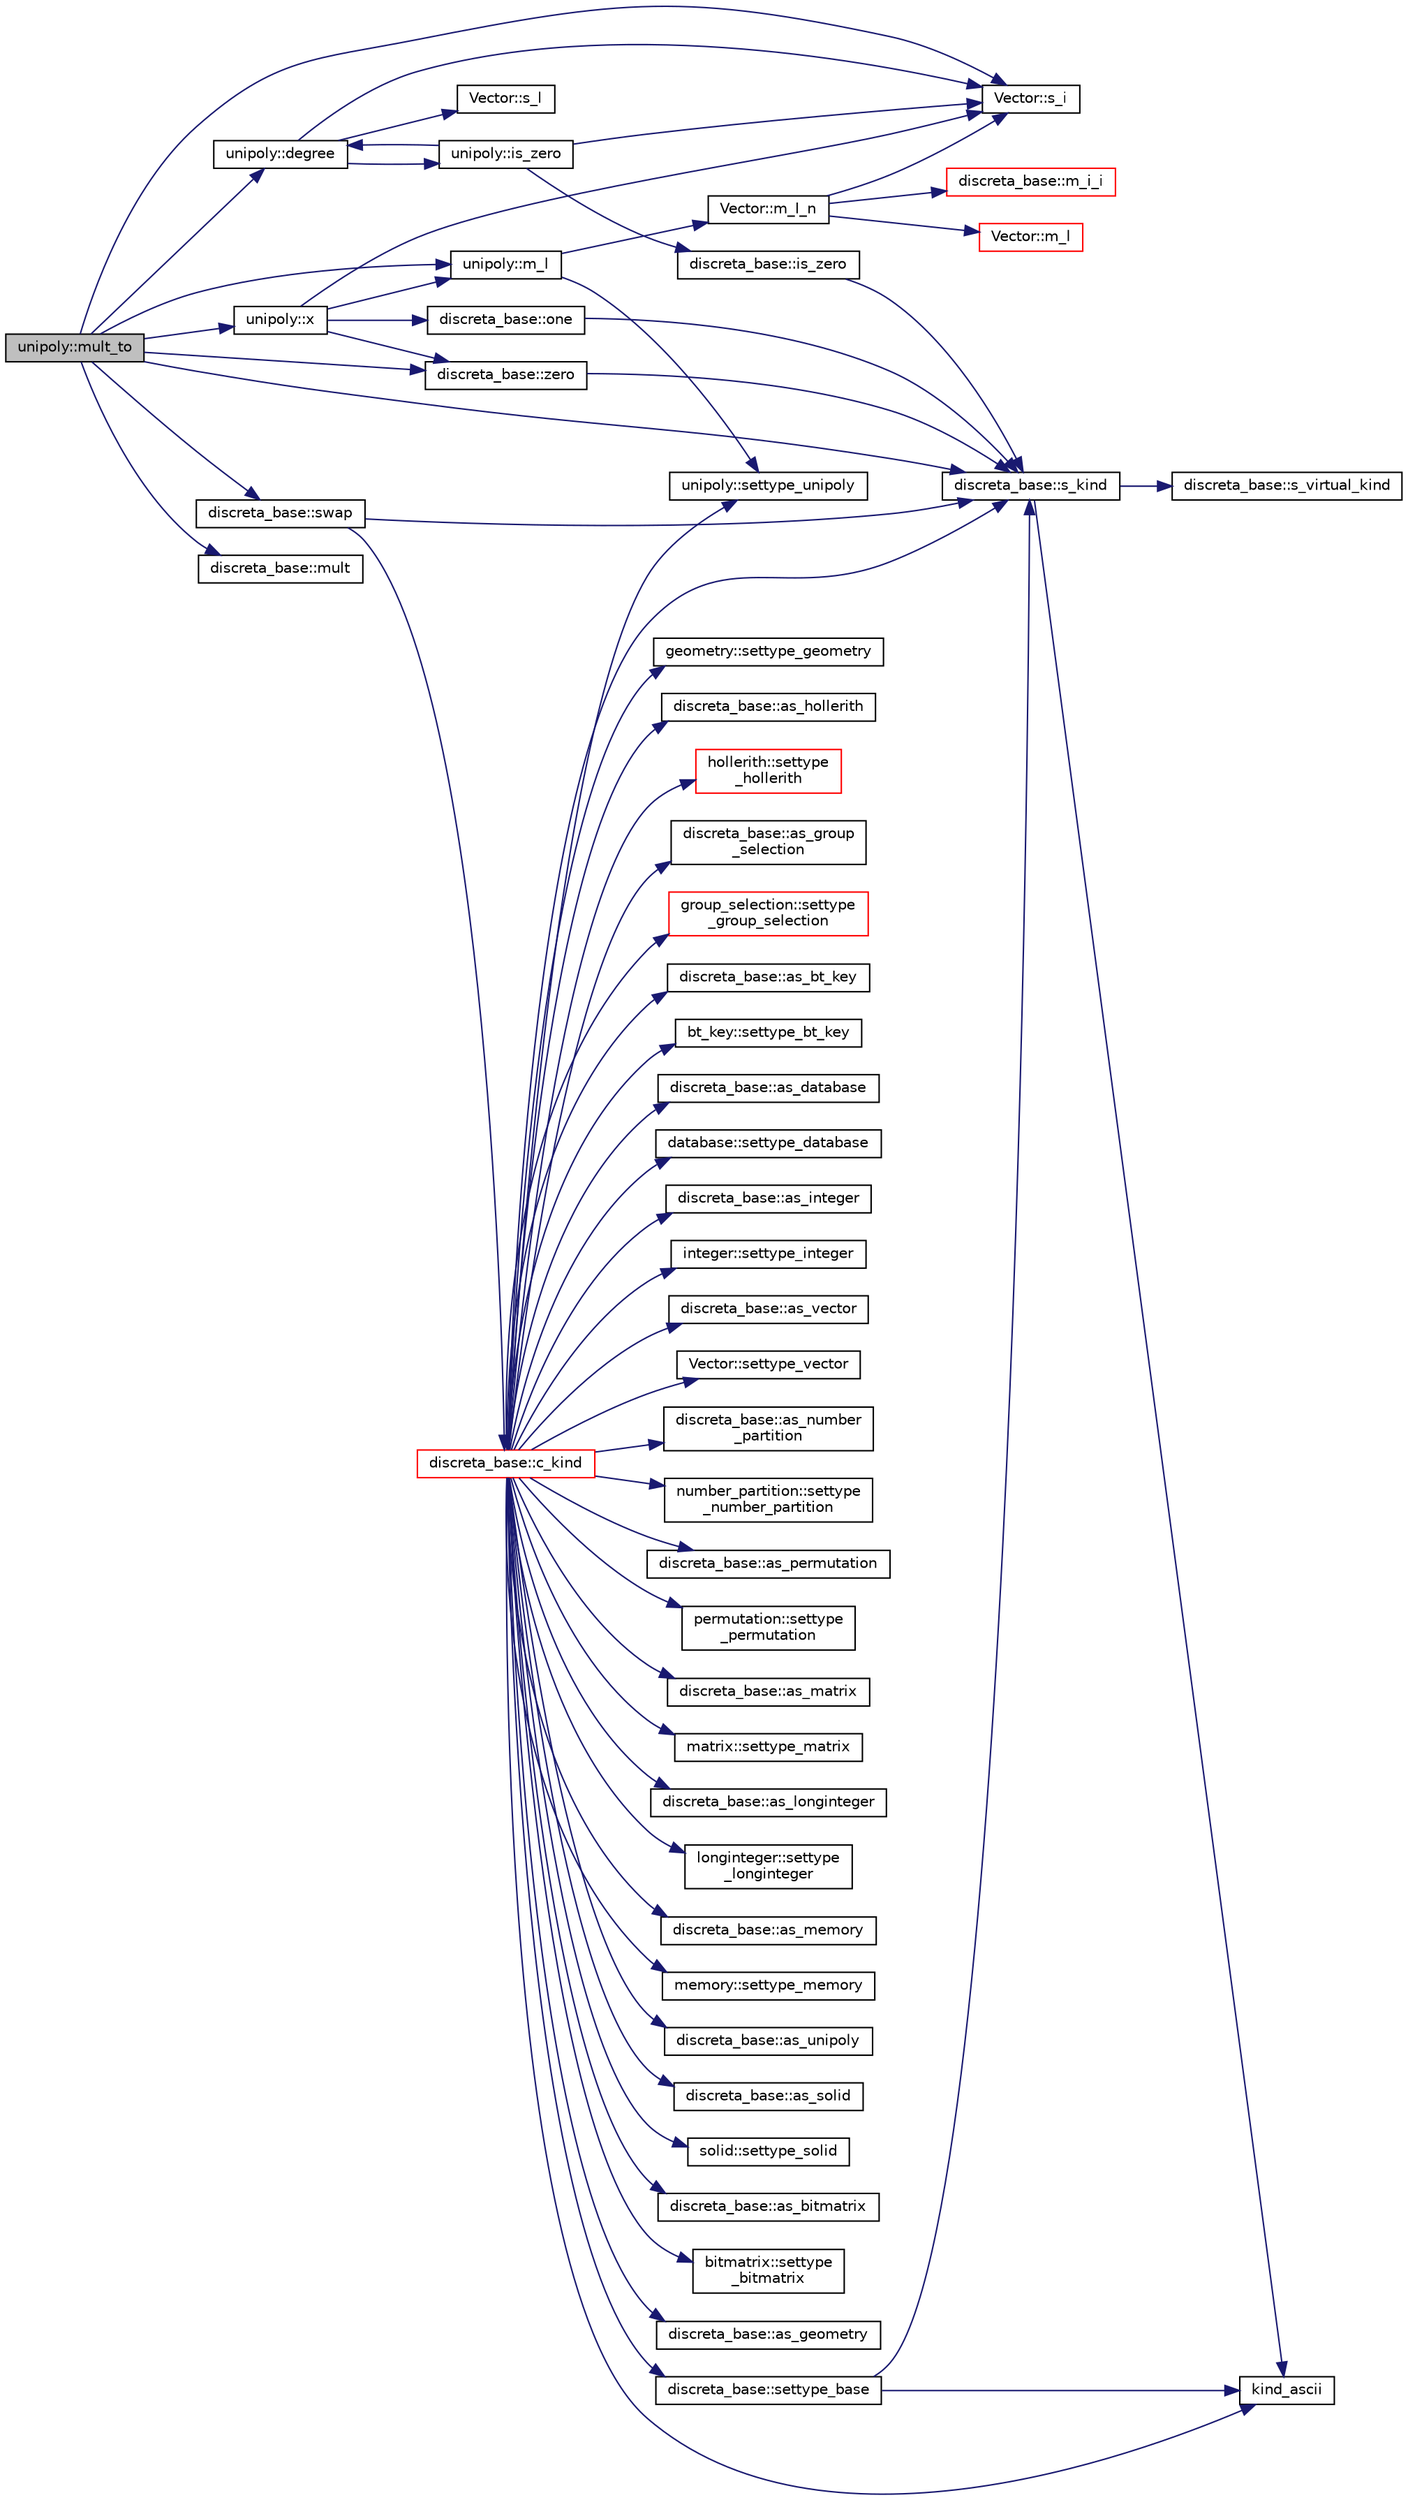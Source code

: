 digraph "unipoly::mult_to"
{
  edge [fontname="Helvetica",fontsize="10",labelfontname="Helvetica",labelfontsize="10"];
  node [fontname="Helvetica",fontsize="10",shape=record];
  rankdir="LR";
  Node1284 [label="unipoly::mult_to",height=0.2,width=0.4,color="black", fillcolor="grey75", style="filled", fontcolor="black"];
  Node1284 -> Node1285 [color="midnightblue",fontsize="10",style="solid",fontname="Helvetica"];
  Node1285 [label="unipoly::x",height=0.2,width=0.4,color="black", fillcolor="white", style="filled",URL="$d1/d89/classunipoly.html#a193127c4c6cf419d995882bb5b762294"];
  Node1285 -> Node1286 [color="midnightblue",fontsize="10",style="solid",fontname="Helvetica"];
  Node1286 [label="unipoly::m_l",height=0.2,width=0.4,color="black", fillcolor="white", style="filled",URL="$d1/d89/classunipoly.html#a776ccf5b98954c5212b684944ab5d725"];
  Node1286 -> Node1287 [color="midnightblue",fontsize="10",style="solid",fontname="Helvetica"];
  Node1287 [label="Vector::m_l_n",height=0.2,width=0.4,color="black", fillcolor="white", style="filled",URL="$d5/db2/class_vector.html#a5c7c126e6266ecdc832c5ce5bc1cca2f"];
  Node1287 -> Node1288 [color="midnightblue",fontsize="10",style="solid",fontname="Helvetica"];
  Node1288 [label="Vector::m_l",height=0.2,width=0.4,color="red", fillcolor="white", style="filled",URL="$d5/db2/class_vector.html#a00f5520c2a6b4f5282a1a8bcf8ea74eb"];
  Node1287 -> Node1338 [color="midnightblue",fontsize="10",style="solid",fontname="Helvetica"];
  Node1338 [label="Vector::s_i",height=0.2,width=0.4,color="black", fillcolor="white", style="filled",URL="$d5/db2/class_vector.html#a1c4fe1752523df8119f70dd550244871"];
  Node1287 -> Node1339 [color="midnightblue",fontsize="10",style="solid",fontname="Helvetica"];
  Node1339 [label="discreta_base::m_i_i",height=0.2,width=0.4,color="red", fillcolor="white", style="filled",URL="$d7/d71/classdiscreta__base.html#aa231464a9d4bc233f66608021c9ad997"];
  Node1286 -> Node1350 [color="midnightblue",fontsize="10",style="solid",fontname="Helvetica"];
  Node1350 [label="unipoly::settype_unipoly",height=0.2,width=0.4,color="black", fillcolor="white", style="filled",URL="$d1/d89/classunipoly.html#a8db854fcc85c5e1150b1f1b1c005c95b"];
  Node1285 -> Node1338 [color="midnightblue",fontsize="10",style="solid",fontname="Helvetica"];
  Node1285 -> Node1364 [color="midnightblue",fontsize="10",style="solid",fontname="Helvetica"];
  Node1364 [label="discreta_base::zero",height=0.2,width=0.4,color="black", fillcolor="white", style="filled",URL="$d7/d71/classdiscreta__base.html#a424aa44bbb6ca48d30ad1087dbd6f210"];
  Node1364 -> Node1292 [color="midnightblue",fontsize="10",style="solid",fontname="Helvetica"];
  Node1292 [label="discreta_base::s_kind",height=0.2,width=0.4,color="black", fillcolor="white", style="filled",URL="$d7/d71/classdiscreta__base.html#a8a830025c74adbbc3362418a7c2ba157"];
  Node1292 -> Node1293 [color="midnightblue",fontsize="10",style="solid",fontname="Helvetica"];
  Node1293 [label="discreta_base::s_virtual_kind",height=0.2,width=0.4,color="black", fillcolor="white", style="filled",URL="$d7/d71/classdiscreta__base.html#a52778a6d6943a468be083d0785d418fb"];
  Node1292 -> Node1294 [color="midnightblue",fontsize="10",style="solid",fontname="Helvetica"];
  Node1294 [label="kind_ascii",height=0.2,width=0.4,color="black", fillcolor="white", style="filled",URL="$d9/d60/discreta_8h.html#ad0ce825a9f29bc6cec27e1b64cfe27bf"];
  Node1285 -> Node1365 [color="midnightblue",fontsize="10",style="solid",fontname="Helvetica"];
  Node1365 [label="discreta_base::one",height=0.2,width=0.4,color="black", fillcolor="white", style="filled",URL="$d7/d71/classdiscreta__base.html#a6f5d6422a0040950415db30e39dafd19"];
  Node1365 -> Node1292 [color="midnightblue",fontsize="10",style="solid",fontname="Helvetica"];
  Node1284 -> Node1292 [color="midnightblue",fontsize="10",style="solid",fontname="Helvetica"];
  Node1284 -> Node1366 [color="midnightblue",fontsize="10",style="solid",fontname="Helvetica"];
  Node1366 [label="unipoly::degree",height=0.2,width=0.4,color="black", fillcolor="white", style="filled",URL="$d1/d89/classunipoly.html#ab2b9692ea17ce32c0c8f2cc246517e37"];
  Node1366 -> Node1367 [color="midnightblue",fontsize="10",style="solid",fontname="Helvetica"];
  Node1367 [label="Vector::s_l",height=0.2,width=0.4,color="black", fillcolor="white", style="filled",URL="$d5/db2/class_vector.html#ad2dc082288f858d22a528832289e0704"];
  Node1366 -> Node1338 [color="midnightblue",fontsize="10",style="solid",fontname="Helvetica"];
  Node1366 -> Node1368 [color="midnightblue",fontsize="10",style="solid",fontname="Helvetica"];
  Node1368 [label="unipoly::is_zero",height=0.2,width=0.4,color="black", fillcolor="white", style="filled",URL="$d1/d89/classunipoly.html#a7bff4146466929655bf2bcfd42c682cf"];
  Node1368 -> Node1366 [color="midnightblue",fontsize="10",style="solid",fontname="Helvetica"];
  Node1368 -> Node1338 [color="midnightblue",fontsize="10",style="solid",fontname="Helvetica"];
  Node1368 -> Node1369 [color="midnightblue",fontsize="10",style="solid",fontname="Helvetica"];
  Node1369 [label="discreta_base::is_zero",height=0.2,width=0.4,color="black", fillcolor="white", style="filled",URL="$d7/d71/classdiscreta__base.html#ac75f6bdc1ba1b406e26cf921adfd9864"];
  Node1369 -> Node1292 [color="midnightblue",fontsize="10",style="solid",fontname="Helvetica"];
  Node1284 -> Node1286 [color="midnightblue",fontsize="10",style="solid",fontname="Helvetica"];
  Node1284 -> Node1338 [color="midnightblue",fontsize="10",style="solid",fontname="Helvetica"];
  Node1284 -> Node1364 [color="midnightblue",fontsize="10",style="solid",fontname="Helvetica"];
  Node1284 -> Node1370 [color="midnightblue",fontsize="10",style="solid",fontname="Helvetica"];
  Node1370 [label="discreta_base::mult",height=0.2,width=0.4,color="black", fillcolor="white", style="filled",URL="$d7/d71/classdiscreta__base.html#a96f759b28f7c30bdfd95ac10f5972bd0"];
  Node1284 -> Node1371 [color="midnightblue",fontsize="10",style="solid",fontname="Helvetica"];
  Node1371 [label="discreta_base::swap",height=0.2,width=0.4,color="black", fillcolor="white", style="filled",URL="$d7/d71/classdiscreta__base.html#a2e8acbb9d3476675dac5b6a583b0293e"];
  Node1371 -> Node1292 [color="midnightblue",fontsize="10",style="solid",fontname="Helvetica"];
  Node1371 -> Node1341 [color="midnightblue",fontsize="10",style="solid",fontname="Helvetica"];
  Node1341 [label="discreta_base::c_kind",height=0.2,width=0.4,color="red", fillcolor="white", style="filled",URL="$d7/d71/classdiscreta__base.html#adc2ff61589c2d083688e7a43f333cb62"];
  Node1341 -> Node1342 [color="midnightblue",fontsize="10",style="solid",fontname="Helvetica"];
  Node1342 [label="discreta_base::settype_base",height=0.2,width=0.4,color="black", fillcolor="white", style="filled",URL="$d7/d71/classdiscreta__base.html#a4f42899a89447d1c3993ea07c38f8ad4"];
  Node1342 -> Node1292 [color="midnightblue",fontsize="10",style="solid",fontname="Helvetica"];
  Node1342 -> Node1294 [color="midnightblue",fontsize="10",style="solid",fontname="Helvetica"];
  Node1341 -> Node1298 [color="midnightblue",fontsize="10",style="solid",fontname="Helvetica"];
  Node1298 [label="discreta_base::as_integer",height=0.2,width=0.4,color="black", fillcolor="white", style="filled",URL="$d7/d71/classdiscreta__base.html#a00d7691eaf874fd283d942692fe8dd26"];
  Node1341 -> Node1343 [color="midnightblue",fontsize="10",style="solid",fontname="Helvetica"];
  Node1343 [label="integer::settype_integer",height=0.2,width=0.4,color="black", fillcolor="white", style="filled",URL="$d0/de5/classinteger.html#a6265c65ef311229acd513d748faba796"];
  Node1341 -> Node1300 [color="midnightblue",fontsize="10",style="solid",fontname="Helvetica"];
  Node1300 [label="discreta_base::as_vector",height=0.2,width=0.4,color="black", fillcolor="white", style="filled",URL="$d7/d71/classdiscreta__base.html#a7bdd6cae39c380b128ee9e17e42cf020"];
  Node1341 -> Node1344 [color="midnightblue",fontsize="10",style="solid",fontname="Helvetica"];
  Node1344 [label="Vector::settype_vector",height=0.2,width=0.4,color="black", fillcolor="white", style="filled",URL="$d5/db2/class_vector.html#a34e0d00b18c051f23904a8429fa6c8b4"];
  Node1341 -> Node1303 [color="midnightblue",fontsize="10",style="solid",fontname="Helvetica"];
  Node1303 [label="discreta_base::as_number\l_partition",height=0.2,width=0.4,color="black", fillcolor="white", style="filled",URL="$d7/d71/classdiscreta__base.html#a307aa09de0e925d46697707968ffab00"];
  Node1341 -> Node1345 [color="midnightblue",fontsize="10",style="solid",fontname="Helvetica"];
  Node1345 [label="number_partition::settype\l_number_partition",height=0.2,width=0.4,color="black", fillcolor="white", style="filled",URL="$df/d50/classnumber__partition.html#a3aaec1b557758f643ffc8555bbc358be"];
  Node1341 -> Node1305 [color="midnightblue",fontsize="10",style="solid",fontname="Helvetica"];
  Node1305 [label="discreta_base::as_permutation",height=0.2,width=0.4,color="black", fillcolor="white", style="filled",URL="$d7/d71/classdiscreta__base.html#aa4e72f36a82984239b12ae831e131098"];
  Node1341 -> Node1346 [color="midnightblue",fontsize="10",style="solid",fontname="Helvetica"];
  Node1346 [label="permutation::settype\l_permutation",height=0.2,width=0.4,color="black", fillcolor="white", style="filled",URL="$d0/d08/classpermutation.html#af1eea29f86195cede9562e444664c28c"];
  Node1341 -> Node1307 [color="midnightblue",fontsize="10",style="solid",fontname="Helvetica"];
  Node1307 [label="discreta_base::as_matrix",height=0.2,width=0.4,color="black", fillcolor="white", style="filled",URL="$d7/d71/classdiscreta__base.html#ae4d7f56d917a4707b838fbffde6467ff"];
  Node1341 -> Node1347 [color="midnightblue",fontsize="10",style="solid",fontname="Helvetica"];
  Node1347 [label="matrix::settype_matrix",height=0.2,width=0.4,color="black", fillcolor="white", style="filled",URL="$d1/d8d/classmatrix.html#a1780283a64a789e4084d792683d276bb"];
  Node1341 -> Node1310 [color="midnightblue",fontsize="10",style="solid",fontname="Helvetica"];
  Node1310 [label="discreta_base::as_longinteger",height=0.2,width=0.4,color="black", fillcolor="white", style="filled",URL="$d7/d71/classdiscreta__base.html#a20a094639eb711b10c8694c51937f7cd"];
  Node1341 -> Node1348 [color="midnightblue",fontsize="10",style="solid",fontname="Helvetica"];
  Node1348 [label="longinteger::settype\l_longinteger",height=0.2,width=0.4,color="black", fillcolor="white", style="filled",URL="$d3/d71/classlonginteger.html#ae5f811ece8df31b9ff114368a18e1dc5"];
  Node1341 -> Node1313 [color="midnightblue",fontsize="10",style="solid",fontname="Helvetica"];
  Node1313 [label="discreta_base::as_memory",height=0.2,width=0.4,color="black", fillcolor="white", style="filled",URL="$d7/d71/classdiscreta__base.html#ad94b2d7dce0cd4fa22db57f6e79c4bd2"];
  Node1341 -> Node1349 [color="midnightblue",fontsize="10",style="solid",fontname="Helvetica"];
  Node1349 [label="memory::settype_memory",height=0.2,width=0.4,color="black", fillcolor="white", style="filled",URL="$d8/d99/classmemory.html#a33aae277f9b8fe36b02e9d5da895451b"];
  Node1341 -> Node1315 [color="midnightblue",fontsize="10",style="solid",fontname="Helvetica"];
  Node1315 [label="discreta_base::as_unipoly",height=0.2,width=0.4,color="black", fillcolor="white", style="filled",URL="$d7/d71/classdiscreta__base.html#ad50d8027f039fe5c2478cddb243adc9d"];
  Node1341 -> Node1350 [color="midnightblue",fontsize="10",style="solid",fontname="Helvetica"];
  Node1341 -> Node1317 [color="midnightblue",fontsize="10",style="solid",fontname="Helvetica"];
  Node1317 [label="discreta_base::as_solid",height=0.2,width=0.4,color="black", fillcolor="white", style="filled",URL="$d7/d71/classdiscreta__base.html#a1fc5f2b85ec97ab0a69dd64903c970a5"];
  Node1341 -> Node1351 [color="midnightblue",fontsize="10",style="solid",fontname="Helvetica"];
  Node1351 [label="solid::settype_solid",height=0.2,width=0.4,color="black", fillcolor="white", style="filled",URL="$d8/def/classsolid.html#a775bd4821f75a8aee4ea3d4335ff90e0"];
  Node1341 -> Node1319 [color="midnightblue",fontsize="10",style="solid",fontname="Helvetica"];
  Node1319 [label="discreta_base::as_bitmatrix",height=0.2,width=0.4,color="black", fillcolor="white", style="filled",URL="$d7/d71/classdiscreta__base.html#a071ad54ea8ef6c9d1d15f532e5a76df6"];
  Node1341 -> Node1352 [color="midnightblue",fontsize="10",style="solid",fontname="Helvetica"];
  Node1352 [label="bitmatrix::settype\l_bitmatrix",height=0.2,width=0.4,color="black", fillcolor="white", style="filled",URL="$de/dc8/classbitmatrix.html#acb571d947f9526665ebbdc0ce3e2a973"];
  Node1341 -> Node1321 [color="midnightblue",fontsize="10",style="solid",fontname="Helvetica"];
  Node1321 [label="discreta_base::as_geometry",height=0.2,width=0.4,color="black", fillcolor="white", style="filled",URL="$d7/d71/classdiscreta__base.html#a38fc7b4cdd830703e9d87354b79bc5c8"];
  Node1341 -> Node1353 [color="midnightblue",fontsize="10",style="solid",fontname="Helvetica"];
  Node1353 [label="geometry::settype_geometry",height=0.2,width=0.4,color="black", fillcolor="white", style="filled",URL="$da/d44/classgeometry.html#ab4a336baba6a3f56f5ffa053a5be5ba7"];
  Node1341 -> Node1323 [color="midnightblue",fontsize="10",style="solid",fontname="Helvetica"];
  Node1323 [label="discreta_base::as_hollerith",height=0.2,width=0.4,color="black", fillcolor="white", style="filled",URL="$d7/d71/classdiscreta__base.html#a3e66f82711f314710107e2f29e589690"];
  Node1341 -> Node1354 [color="midnightblue",fontsize="10",style="solid",fontname="Helvetica"];
  Node1354 [label="hollerith::settype\l_hollerith",height=0.2,width=0.4,color="red", fillcolor="white", style="filled",URL="$d8/d99/classhollerith.html#a23bbd4acfc88a0e90f1245f243f51f76"];
  Node1341 -> Node1325 [color="midnightblue",fontsize="10",style="solid",fontname="Helvetica"];
  Node1325 [label="discreta_base::as_group\l_selection",height=0.2,width=0.4,color="black", fillcolor="white", style="filled",URL="$d7/d71/classdiscreta__base.html#aae1bac4883c567718bef9fb610abbdc8"];
  Node1341 -> Node1356 [color="midnightblue",fontsize="10",style="solid",fontname="Helvetica"];
  Node1356 [label="group_selection::settype\l_group_selection",height=0.2,width=0.4,color="red", fillcolor="white", style="filled",URL="$d6/db0/classgroup__selection.html#a015ed73b7b8d784bedd4d11ac1fc0ec1"];
  Node1341 -> Node1327 [color="midnightblue",fontsize="10",style="solid",fontname="Helvetica"];
  Node1327 [label="discreta_base::as_bt_key",height=0.2,width=0.4,color="black", fillcolor="white", style="filled",URL="$d7/d71/classdiscreta__base.html#a2734c6e08dca17cf6588bd5064ec1b9f"];
  Node1341 -> Node1358 [color="midnightblue",fontsize="10",style="solid",fontname="Helvetica"];
  Node1358 [label="bt_key::settype_bt_key",height=0.2,width=0.4,color="black", fillcolor="white", style="filled",URL="$d1/de5/classbt__key.html#a352bb10beb7c789d8d29373035824800"];
  Node1341 -> Node1329 [color="midnightblue",fontsize="10",style="solid",fontname="Helvetica"];
  Node1329 [label="discreta_base::as_database",height=0.2,width=0.4,color="black", fillcolor="white", style="filled",URL="$d7/d71/classdiscreta__base.html#ab055d39d58210a2b03ba3d33703b09a9"];
  Node1341 -> Node1359 [color="midnightblue",fontsize="10",style="solid",fontname="Helvetica"];
  Node1359 [label="database::settype_database",height=0.2,width=0.4,color="black", fillcolor="white", style="filled",URL="$db/d72/classdatabase.html#a014639aa001462e480eb1f3984839b72"];
  Node1341 -> Node1294 [color="midnightblue",fontsize="10",style="solid",fontname="Helvetica"];
  Node1341 -> Node1292 [color="midnightblue",fontsize="10",style="solid",fontname="Helvetica"];
}
